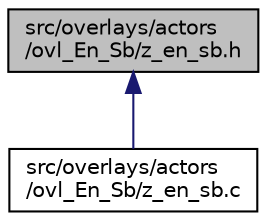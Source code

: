 digraph "src/overlays/actors/ovl_En_Sb/z_en_sb.h"
{
 // LATEX_PDF_SIZE
  edge [fontname="Helvetica",fontsize="10",labelfontname="Helvetica",labelfontsize="10"];
  node [fontname="Helvetica",fontsize="10",shape=record];
  Node1 [label="src/overlays/actors\l/ovl_En_Sb/z_en_sb.h",height=0.2,width=0.4,color="black", fillcolor="grey75", style="filled", fontcolor="black",tooltip=" "];
  Node1 -> Node2 [dir="back",color="midnightblue",fontsize="10",style="solid",fontname="Helvetica"];
  Node2 [label="src/overlays/actors\l/ovl_En_Sb/z_en_sb.c",height=0.2,width=0.4,color="black", fillcolor="white", style="filled",URL="$d3/db4/z__en__sb_8c.html",tooltip=" "];
}
